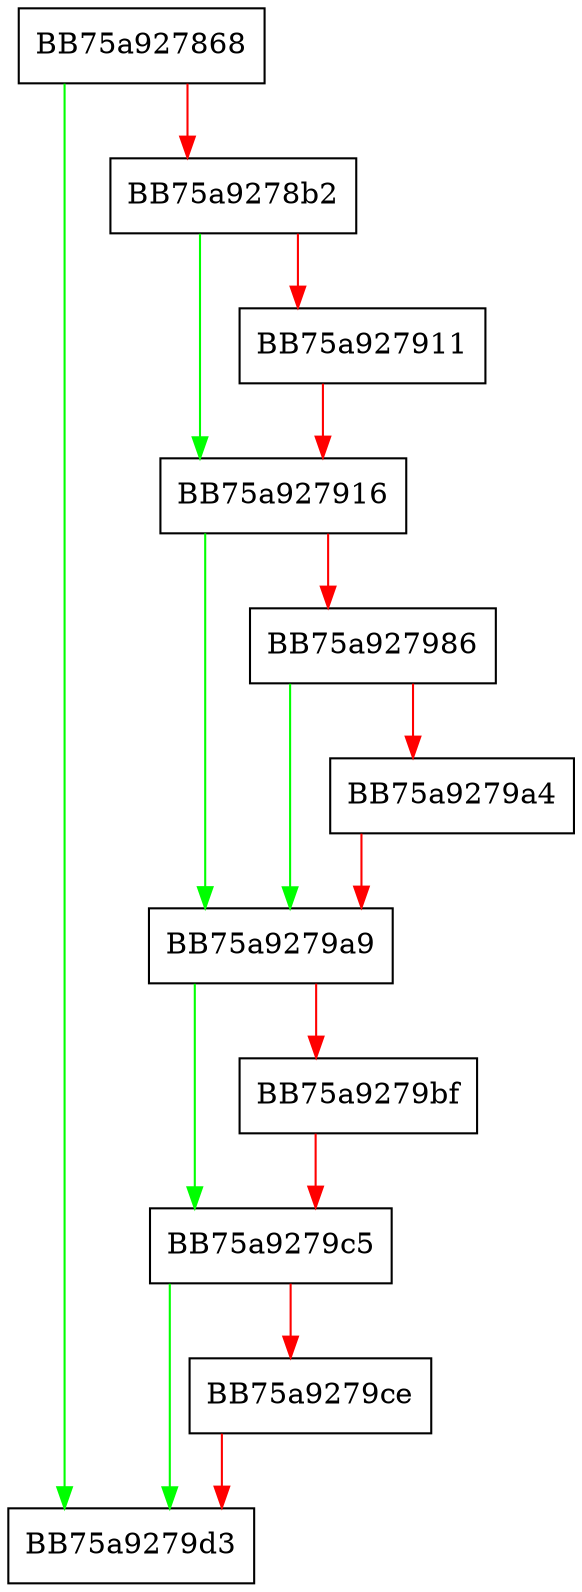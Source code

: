 digraph get_telemetry_blob {
  node [shape="box"];
  graph [splines=ortho];
  BB75a927868 -> BB75a9279d3 [color="green"];
  BB75a927868 -> BB75a9278b2 [color="red"];
  BB75a9278b2 -> BB75a927916 [color="green"];
  BB75a9278b2 -> BB75a927911 [color="red"];
  BB75a927911 -> BB75a927916 [color="red"];
  BB75a927916 -> BB75a9279a9 [color="green"];
  BB75a927916 -> BB75a927986 [color="red"];
  BB75a927986 -> BB75a9279a9 [color="green"];
  BB75a927986 -> BB75a9279a4 [color="red"];
  BB75a9279a4 -> BB75a9279a9 [color="red"];
  BB75a9279a9 -> BB75a9279c5 [color="green"];
  BB75a9279a9 -> BB75a9279bf [color="red"];
  BB75a9279bf -> BB75a9279c5 [color="red"];
  BB75a9279c5 -> BB75a9279d3 [color="green"];
  BB75a9279c5 -> BB75a9279ce [color="red"];
  BB75a9279ce -> BB75a9279d3 [color="red"];
}